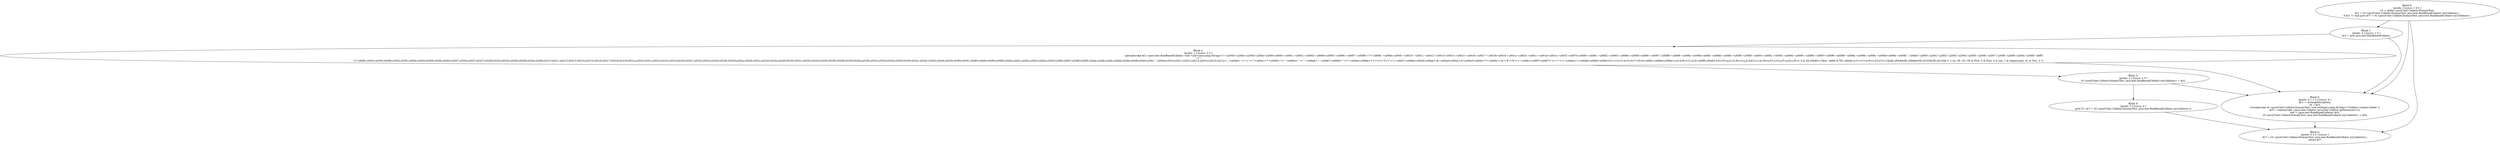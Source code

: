digraph "unitGraph" {
    "Block 0:
[preds: ] [succs: 1 6 5 ]
r0 := @this: javaT.text.Collator.DummyTest;
$r1 = r0.<javaT.text.Collator.DummyTest: java.text.RuleBasedCollator myCollation>;
if $r1 != null goto $r7 = r0.<javaT.text.Collator.DummyTest: java.text.RuleBasedCollator myCollation>;
"
    "Block 1:
[preds: 0 ] [succs: 2 5 ]
$r2 = new java.text.RuleBasedCollator;
"
    "Block 2:
[preds: 1 ] [succs: 3 5 ]
specialinvoke $r2.<java.text.RuleBasedCollator: void <init>(java.lang.String)>(\"=\'\u200b\'=\u200c=\u200d=\u200e=\u200f=\u0000 =\u0001 =\u0002 =\u0003 =\u0004=\u0005 =\u0006 =\u0007 =\u0008 =\'\t\'=\'\u000b\' =\u000e=\u000f =\'\u0010\' =\u0011 =\u0012 =\u0013=\u0014 =\u0015 =\u0016 =\u0017 =\u0018=\u0019 =\u001a =\u001b =\u001c =\u001d=\u001e =\u001f =\u007f=\u0080 =\u0081 =\u0082 =\u0083 =\u0084 =\u0085=\u0086 =\u0087 =\u0088 =\u0089 =\u008a =\u008b=\u008c =\u008d =\u008e =\u008f =\u0090 =\u0091=\u0092 =\u0093 =\u0094 =\u0095 =\u0096 =\u0097=\u0098 =\u0099 =\u009a =\u009b =\u009c =\u009d=\u009e =\u009f;\' \';\'\u00a0\';\'\u2000\';\'\u2001\';\'\u2002\';\'\u2003\';\'\u2004\';\'\u2005\';\'\u2006\';\'\u2007\';\'\u2008\';\'\u2009\';\'\u200a\';\'\u3000\';\'\ufeff\';\'\r\' ;\'\t\' ;\'\n\';\'\f\';\'\u000b\';\u0301;\u0300;\u0306;\u0302;\u030c;\u030a;\u030d;\u0308;\u030b;\u0303;\u0307;\u0304;\u0337;\u0327;\u0328;\u0323;\u0332;\u0305;\u0309;\u030e;\u030f;\u0310;\u0311;\u0312;\u0313;\u0314;\u0315;\u0316;\u0317;\u0318;\u0319;\u031a;\u031b;\u031c;\u031d;\u031e;\u031f;\u0320;\u0321;\u0322;\u0324;\u0325;\u0326;\u0329;\u032a;\u032b;\u032c;\u032d;\u032e;\u032f;\u0330;\u0331;\u0333;\u0334;\u0335;\u0336;\u0338;\u0339;\u033a;\u033b;\u033c;\u033d;\u033e;\u033f;\u0340;\u0341;\u0342;\u0343;\u0344;\u0345;\u0360;\u0361;\u0483;\u0484;\u0485;\u0486;\u20d0;\u20d1;\u20d2;\u20d3;\u20d4;\u20d5;\u20d6;\u20d7;\u20d8;\u20d9;\u20da;\u20db;\u20dc;\u20dd;\u20de;\u20df;\u20e0;\u20e1,\'-\';\u00ad;\u2010;\u2011;\u2012;\u2013;\u2014;\u2015;\u2212<\'_\'<\u00af<\',\'<\';\'<\':\'<\'!\'<\u00a1<\'?\'<\u00bf<\'/\'<\'.\'<\u00b4<\'`\'<\'^\'<\u00a8<\'~\'<\u00b7<\u00b8<\'\'\'<\'\\\"\'<\u00ab<\u00bb<\'(\'<\')\'<\'[\'<\']\'<\'{\'<\'}\'<\u00a7<\u00b6<\u00a9<\u00ae<\'@\'<\u00a4<\u00a2<\'$\'<\u00a3<\u00a5<\'*\'<\'\\u005c\'<\'&\'<\'#\'<\'%\'<\'+\'<\u00b1<\u00f7<\u00d7<\'<\'<\'=\'<\'>\'<\u00ac<\'|\'<\u00a6<\u00b0<\u00b5<0<1<2<3<4<5<6<7<8<9<\u00bc<\u00bd<\u00be<a,A<b,B<c,C<d,D<\u00f0,\u00d0<e,E<f,F<g,G<h,H<i,I<j,J<k,K<l,L<m,M<n,N<o,O<p,P<q,Q<r,R<s, S & SS,\u00df<t,T&th, \u00fe & TH, \u00de<u,U<v,V<w,W<x,X<y,Y<z,Z&AE,\u00c6&AE,\u00e6&OE,\u0152&OE,\u0153& C < ch, cH, Ch, CH & Five, 5 & Four, 4 & one, 1 & Ampersand; \'&\' & Two, 2 \");
"
    "Block 3:
[preds: 2 ] [succs: 4 5 ]
r0.<javaT.text.Collator.DummyTest: java.text.RuleBasedCollator myCollation> = $r2;
"
    "Block 4:
[preds: 3 ] [succs: 6 ]
goto [?= $r7 = r0.<javaT.text.Collator.DummyTest: java.text.RuleBasedCollator myCollation>];
"
    "Block 5:
[preds: 0 1 2 3 ] [succs: 6 ]
$r3 := @caughtexception;
r4 = $r3;
virtualinvoke r0.<javaT.text.Collator.DummyTest: void errln(java.lang.String)>(\"Collator creation failed.\");
$r5 = staticinvoke <java.text.Collator: java.text.Collator getInstance()>();
$r6 = (java.text.RuleBasedCollator) $r5;
r0.<javaT.text.Collator.DummyTest: java.text.RuleBasedCollator myCollation> = $r6;
"
    "Block 6:
[preds: 0 4 5 ] [succs: ]
$r7 = r0.<javaT.text.Collator.DummyTest: java.text.RuleBasedCollator myCollation>;
return $r7;
"
    "Block 0:
[preds: ] [succs: 1 6 5 ]
r0 := @this: javaT.text.Collator.DummyTest;
$r1 = r0.<javaT.text.Collator.DummyTest: java.text.RuleBasedCollator myCollation>;
if $r1 != null goto $r7 = r0.<javaT.text.Collator.DummyTest: java.text.RuleBasedCollator myCollation>;
"->"Block 1:
[preds: 0 ] [succs: 2 5 ]
$r2 = new java.text.RuleBasedCollator;
";
    "Block 0:
[preds: ] [succs: 1 6 5 ]
r0 := @this: javaT.text.Collator.DummyTest;
$r1 = r0.<javaT.text.Collator.DummyTest: java.text.RuleBasedCollator myCollation>;
if $r1 != null goto $r7 = r0.<javaT.text.Collator.DummyTest: java.text.RuleBasedCollator myCollation>;
"->"Block 6:
[preds: 0 4 5 ] [succs: ]
$r7 = r0.<javaT.text.Collator.DummyTest: java.text.RuleBasedCollator myCollation>;
return $r7;
";
    "Block 0:
[preds: ] [succs: 1 6 5 ]
r0 := @this: javaT.text.Collator.DummyTest;
$r1 = r0.<javaT.text.Collator.DummyTest: java.text.RuleBasedCollator myCollation>;
if $r1 != null goto $r7 = r0.<javaT.text.Collator.DummyTest: java.text.RuleBasedCollator myCollation>;
"->"Block 5:
[preds: 0 1 2 3 ] [succs: 6 ]
$r3 := @caughtexception;
r4 = $r3;
virtualinvoke r0.<javaT.text.Collator.DummyTest: void errln(java.lang.String)>(\"Collator creation failed.\");
$r5 = staticinvoke <java.text.Collator: java.text.Collator getInstance()>();
$r6 = (java.text.RuleBasedCollator) $r5;
r0.<javaT.text.Collator.DummyTest: java.text.RuleBasedCollator myCollation> = $r6;
";
    "Block 1:
[preds: 0 ] [succs: 2 5 ]
$r2 = new java.text.RuleBasedCollator;
"->"Block 2:
[preds: 1 ] [succs: 3 5 ]
specialinvoke $r2.<java.text.RuleBasedCollator: void <init>(java.lang.String)>(\"=\'\u200b\'=\u200c=\u200d=\u200e=\u200f=\u0000 =\u0001 =\u0002 =\u0003 =\u0004=\u0005 =\u0006 =\u0007 =\u0008 =\'\t\'=\'\u000b\' =\u000e=\u000f =\'\u0010\' =\u0011 =\u0012 =\u0013=\u0014 =\u0015 =\u0016 =\u0017 =\u0018=\u0019 =\u001a =\u001b =\u001c =\u001d=\u001e =\u001f =\u007f=\u0080 =\u0081 =\u0082 =\u0083 =\u0084 =\u0085=\u0086 =\u0087 =\u0088 =\u0089 =\u008a =\u008b=\u008c =\u008d =\u008e =\u008f =\u0090 =\u0091=\u0092 =\u0093 =\u0094 =\u0095 =\u0096 =\u0097=\u0098 =\u0099 =\u009a =\u009b =\u009c =\u009d=\u009e =\u009f;\' \';\'\u00a0\';\'\u2000\';\'\u2001\';\'\u2002\';\'\u2003\';\'\u2004\';\'\u2005\';\'\u2006\';\'\u2007\';\'\u2008\';\'\u2009\';\'\u200a\';\'\u3000\';\'\ufeff\';\'\r\' ;\'\t\' ;\'\n\';\'\f\';\'\u000b\';\u0301;\u0300;\u0306;\u0302;\u030c;\u030a;\u030d;\u0308;\u030b;\u0303;\u0307;\u0304;\u0337;\u0327;\u0328;\u0323;\u0332;\u0305;\u0309;\u030e;\u030f;\u0310;\u0311;\u0312;\u0313;\u0314;\u0315;\u0316;\u0317;\u0318;\u0319;\u031a;\u031b;\u031c;\u031d;\u031e;\u031f;\u0320;\u0321;\u0322;\u0324;\u0325;\u0326;\u0329;\u032a;\u032b;\u032c;\u032d;\u032e;\u032f;\u0330;\u0331;\u0333;\u0334;\u0335;\u0336;\u0338;\u0339;\u033a;\u033b;\u033c;\u033d;\u033e;\u033f;\u0340;\u0341;\u0342;\u0343;\u0344;\u0345;\u0360;\u0361;\u0483;\u0484;\u0485;\u0486;\u20d0;\u20d1;\u20d2;\u20d3;\u20d4;\u20d5;\u20d6;\u20d7;\u20d8;\u20d9;\u20da;\u20db;\u20dc;\u20dd;\u20de;\u20df;\u20e0;\u20e1,\'-\';\u00ad;\u2010;\u2011;\u2012;\u2013;\u2014;\u2015;\u2212<\'_\'<\u00af<\',\'<\';\'<\':\'<\'!\'<\u00a1<\'?\'<\u00bf<\'/\'<\'.\'<\u00b4<\'`\'<\'^\'<\u00a8<\'~\'<\u00b7<\u00b8<\'\'\'<\'\\\"\'<\u00ab<\u00bb<\'(\'<\')\'<\'[\'<\']\'<\'{\'<\'}\'<\u00a7<\u00b6<\u00a9<\u00ae<\'@\'<\u00a4<\u00a2<\'$\'<\u00a3<\u00a5<\'*\'<\'\\u005c\'<\'&\'<\'#\'<\'%\'<\'+\'<\u00b1<\u00f7<\u00d7<\'<\'<\'=\'<\'>\'<\u00ac<\'|\'<\u00a6<\u00b0<\u00b5<0<1<2<3<4<5<6<7<8<9<\u00bc<\u00bd<\u00be<a,A<b,B<c,C<d,D<\u00f0,\u00d0<e,E<f,F<g,G<h,H<i,I<j,J<k,K<l,L<m,M<n,N<o,O<p,P<q,Q<r,R<s, S & SS,\u00df<t,T&th, \u00fe & TH, \u00de<u,U<v,V<w,W<x,X<y,Y<z,Z&AE,\u00c6&AE,\u00e6&OE,\u0152&OE,\u0153& C < ch, cH, Ch, CH & Five, 5 & Four, 4 & one, 1 & Ampersand; \'&\' & Two, 2 \");
";
    "Block 1:
[preds: 0 ] [succs: 2 5 ]
$r2 = new java.text.RuleBasedCollator;
"->"Block 5:
[preds: 0 1 2 3 ] [succs: 6 ]
$r3 := @caughtexception;
r4 = $r3;
virtualinvoke r0.<javaT.text.Collator.DummyTest: void errln(java.lang.String)>(\"Collator creation failed.\");
$r5 = staticinvoke <java.text.Collator: java.text.Collator getInstance()>();
$r6 = (java.text.RuleBasedCollator) $r5;
r0.<javaT.text.Collator.DummyTest: java.text.RuleBasedCollator myCollation> = $r6;
";
    "Block 2:
[preds: 1 ] [succs: 3 5 ]
specialinvoke $r2.<java.text.RuleBasedCollator: void <init>(java.lang.String)>(\"=\'\u200b\'=\u200c=\u200d=\u200e=\u200f=\u0000 =\u0001 =\u0002 =\u0003 =\u0004=\u0005 =\u0006 =\u0007 =\u0008 =\'\t\'=\'\u000b\' =\u000e=\u000f =\'\u0010\' =\u0011 =\u0012 =\u0013=\u0014 =\u0015 =\u0016 =\u0017 =\u0018=\u0019 =\u001a =\u001b =\u001c =\u001d=\u001e =\u001f =\u007f=\u0080 =\u0081 =\u0082 =\u0083 =\u0084 =\u0085=\u0086 =\u0087 =\u0088 =\u0089 =\u008a =\u008b=\u008c =\u008d =\u008e =\u008f =\u0090 =\u0091=\u0092 =\u0093 =\u0094 =\u0095 =\u0096 =\u0097=\u0098 =\u0099 =\u009a =\u009b =\u009c =\u009d=\u009e =\u009f;\' \';\'\u00a0\';\'\u2000\';\'\u2001\';\'\u2002\';\'\u2003\';\'\u2004\';\'\u2005\';\'\u2006\';\'\u2007\';\'\u2008\';\'\u2009\';\'\u200a\';\'\u3000\';\'\ufeff\';\'\r\' ;\'\t\' ;\'\n\';\'\f\';\'\u000b\';\u0301;\u0300;\u0306;\u0302;\u030c;\u030a;\u030d;\u0308;\u030b;\u0303;\u0307;\u0304;\u0337;\u0327;\u0328;\u0323;\u0332;\u0305;\u0309;\u030e;\u030f;\u0310;\u0311;\u0312;\u0313;\u0314;\u0315;\u0316;\u0317;\u0318;\u0319;\u031a;\u031b;\u031c;\u031d;\u031e;\u031f;\u0320;\u0321;\u0322;\u0324;\u0325;\u0326;\u0329;\u032a;\u032b;\u032c;\u032d;\u032e;\u032f;\u0330;\u0331;\u0333;\u0334;\u0335;\u0336;\u0338;\u0339;\u033a;\u033b;\u033c;\u033d;\u033e;\u033f;\u0340;\u0341;\u0342;\u0343;\u0344;\u0345;\u0360;\u0361;\u0483;\u0484;\u0485;\u0486;\u20d0;\u20d1;\u20d2;\u20d3;\u20d4;\u20d5;\u20d6;\u20d7;\u20d8;\u20d9;\u20da;\u20db;\u20dc;\u20dd;\u20de;\u20df;\u20e0;\u20e1,\'-\';\u00ad;\u2010;\u2011;\u2012;\u2013;\u2014;\u2015;\u2212<\'_\'<\u00af<\',\'<\';\'<\':\'<\'!\'<\u00a1<\'?\'<\u00bf<\'/\'<\'.\'<\u00b4<\'`\'<\'^\'<\u00a8<\'~\'<\u00b7<\u00b8<\'\'\'<\'\\\"\'<\u00ab<\u00bb<\'(\'<\')\'<\'[\'<\']\'<\'{\'<\'}\'<\u00a7<\u00b6<\u00a9<\u00ae<\'@\'<\u00a4<\u00a2<\'$\'<\u00a3<\u00a5<\'*\'<\'\\u005c\'<\'&\'<\'#\'<\'%\'<\'+\'<\u00b1<\u00f7<\u00d7<\'<\'<\'=\'<\'>\'<\u00ac<\'|\'<\u00a6<\u00b0<\u00b5<0<1<2<3<4<5<6<7<8<9<\u00bc<\u00bd<\u00be<a,A<b,B<c,C<d,D<\u00f0,\u00d0<e,E<f,F<g,G<h,H<i,I<j,J<k,K<l,L<m,M<n,N<o,O<p,P<q,Q<r,R<s, S & SS,\u00df<t,T&th, \u00fe & TH, \u00de<u,U<v,V<w,W<x,X<y,Y<z,Z&AE,\u00c6&AE,\u00e6&OE,\u0152&OE,\u0153& C < ch, cH, Ch, CH & Five, 5 & Four, 4 & one, 1 & Ampersand; \'&\' & Two, 2 \");
"->"Block 3:
[preds: 2 ] [succs: 4 5 ]
r0.<javaT.text.Collator.DummyTest: java.text.RuleBasedCollator myCollation> = $r2;
";
    "Block 2:
[preds: 1 ] [succs: 3 5 ]
specialinvoke $r2.<java.text.RuleBasedCollator: void <init>(java.lang.String)>(\"=\'\u200b\'=\u200c=\u200d=\u200e=\u200f=\u0000 =\u0001 =\u0002 =\u0003 =\u0004=\u0005 =\u0006 =\u0007 =\u0008 =\'\t\'=\'\u000b\' =\u000e=\u000f =\'\u0010\' =\u0011 =\u0012 =\u0013=\u0014 =\u0015 =\u0016 =\u0017 =\u0018=\u0019 =\u001a =\u001b =\u001c =\u001d=\u001e =\u001f =\u007f=\u0080 =\u0081 =\u0082 =\u0083 =\u0084 =\u0085=\u0086 =\u0087 =\u0088 =\u0089 =\u008a =\u008b=\u008c =\u008d =\u008e =\u008f =\u0090 =\u0091=\u0092 =\u0093 =\u0094 =\u0095 =\u0096 =\u0097=\u0098 =\u0099 =\u009a =\u009b =\u009c =\u009d=\u009e =\u009f;\' \';\'\u00a0\';\'\u2000\';\'\u2001\';\'\u2002\';\'\u2003\';\'\u2004\';\'\u2005\';\'\u2006\';\'\u2007\';\'\u2008\';\'\u2009\';\'\u200a\';\'\u3000\';\'\ufeff\';\'\r\' ;\'\t\' ;\'\n\';\'\f\';\'\u000b\';\u0301;\u0300;\u0306;\u0302;\u030c;\u030a;\u030d;\u0308;\u030b;\u0303;\u0307;\u0304;\u0337;\u0327;\u0328;\u0323;\u0332;\u0305;\u0309;\u030e;\u030f;\u0310;\u0311;\u0312;\u0313;\u0314;\u0315;\u0316;\u0317;\u0318;\u0319;\u031a;\u031b;\u031c;\u031d;\u031e;\u031f;\u0320;\u0321;\u0322;\u0324;\u0325;\u0326;\u0329;\u032a;\u032b;\u032c;\u032d;\u032e;\u032f;\u0330;\u0331;\u0333;\u0334;\u0335;\u0336;\u0338;\u0339;\u033a;\u033b;\u033c;\u033d;\u033e;\u033f;\u0340;\u0341;\u0342;\u0343;\u0344;\u0345;\u0360;\u0361;\u0483;\u0484;\u0485;\u0486;\u20d0;\u20d1;\u20d2;\u20d3;\u20d4;\u20d5;\u20d6;\u20d7;\u20d8;\u20d9;\u20da;\u20db;\u20dc;\u20dd;\u20de;\u20df;\u20e0;\u20e1,\'-\';\u00ad;\u2010;\u2011;\u2012;\u2013;\u2014;\u2015;\u2212<\'_\'<\u00af<\',\'<\';\'<\':\'<\'!\'<\u00a1<\'?\'<\u00bf<\'/\'<\'.\'<\u00b4<\'`\'<\'^\'<\u00a8<\'~\'<\u00b7<\u00b8<\'\'\'<\'\\\"\'<\u00ab<\u00bb<\'(\'<\')\'<\'[\'<\']\'<\'{\'<\'}\'<\u00a7<\u00b6<\u00a9<\u00ae<\'@\'<\u00a4<\u00a2<\'$\'<\u00a3<\u00a5<\'*\'<\'\\u005c\'<\'&\'<\'#\'<\'%\'<\'+\'<\u00b1<\u00f7<\u00d7<\'<\'<\'=\'<\'>\'<\u00ac<\'|\'<\u00a6<\u00b0<\u00b5<0<1<2<3<4<5<6<7<8<9<\u00bc<\u00bd<\u00be<a,A<b,B<c,C<d,D<\u00f0,\u00d0<e,E<f,F<g,G<h,H<i,I<j,J<k,K<l,L<m,M<n,N<o,O<p,P<q,Q<r,R<s, S & SS,\u00df<t,T&th, \u00fe & TH, \u00de<u,U<v,V<w,W<x,X<y,Y<z,Z&AE,\u00c6&AE,\u00e6&OE,\u0152&OE,\u0153& C < ch, cH, Ch, CH & Five, 5 & Four, 4 & one, 1 & Ampersand; \'&\' & Two, 2 \");
"->"Block 5:
[preds: 0 1 2 3 ] [succs: 6 ]
$r3 := @caughtexception;
r4 = $r3;
virtualinvoke r0.<javaT.text.Collator.DummyTest: void errln(java.lang.String)>(\"Collator creation failed.\");
$r5 = staticinvoke <java.text.Collator: java.text.Collator getInstance()>();
$r6 = (java.text.RuleBasedCollator) $r5;
r0.<javaT.text.Collator.DummyTest: java.text.RuleBasedCollator myCollation> = $r6;
";
    "Block 3:
[preds: 2 ] [succs: 4 5 ]
r0.<javaT.text.Collator.DummyTest: java.text.RuleBasedCollator myCollation> = $r2;
"->"Block 4:
[preds: 3 ] [succs: 6 ]
goto [?= $r7 = r0.<javaT.text.Collator.DummyTest: java.text.RuleBasedCollator myCollation>];
";
    "Block 3:
[preds: 2 ] [succs: 4 5 ]
r0.<javaT.text.Collator.DummyTest: java.text.RuleBasedCollator myCollation> = $r2;
"->"Block 5:
[preds: 0 1 2 3 ] [succs: 6 ]
$r3 := @caughtexception;
r4 = $r3;
virtualinvoke r0.<javaT.text.Collator.DummyTest: void errln(java.lang.String)>(\"Collator creation failed.\");
$r5 = staticinvoke <java.text.Collator: java.text.Collator getInstance()>();
$r6 = (java.text.RuleBasedCollator) $r5;
r0.<javaT.text.Collator.DummyTest: java.text.RuleBasedCollator myCollation> = $r6;
";
    "Block 4:
[preds: 3 ] [succs: 6 ]
goto [?= $r7 = r0.<javaT.text.Collator.DummyTest: java.text.RuleBasedCollator myCollation>];
"->"Block 6:
[preds: 0 4 5 ] [succs: ]
$r7 = r0.<javaT.text.Collator.DummyTest: java.text.RuleBasedCollator myCollation>;
return $r7;
";
    "Block 5:
[preds: 0 1 2 3 ] [succs: 6 ]
$r3 := @caughtexception;
r4 = $r3;
virtualinvoke r0.<javaT.text.Collator.DummyTest: void errln(java.lang.String)>(\"Collator creation failed.\");
$r5 = staticinvoke <java.text.Collator: java.text.Collator getInstance()>();
$r6 = (java.text.RuleBasedCollator) $r5;
r0.<javaT.text.Collator.DummyTest: java.text.RuleBasedCollator myCollation> = $r6;
"->"Block 6:
[preds: 0 4 5 ] [succs: ]
$r7 = r0.<javaT.text.Collator.DummyTest: java.text.RuleBasedCollator myCollation>;
return $r7;
";
}
